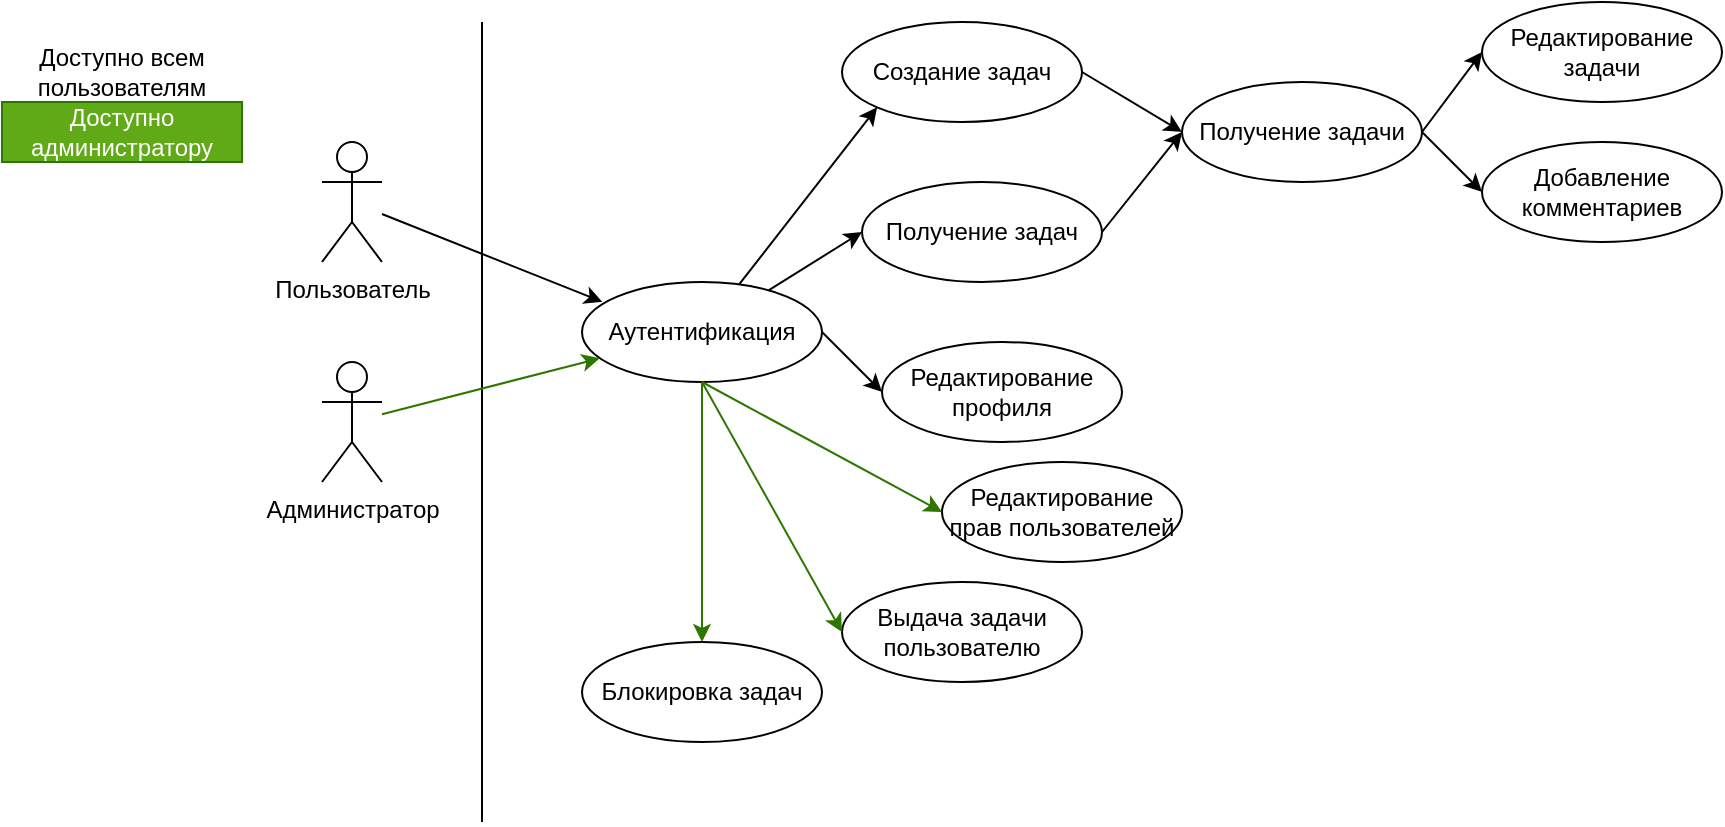 <mxfile version="21.8.2" type="device">
  <diagram name="Страница — 1" id="7UE2A7HSNBAqHp71a8jM">
    <mxGraphModel dx="1932" dy="654" grid="1" gridSize="10" guides="1" tooltips="1" connect="1" arrows="1" fold="1" page="1" pageScale="1" pageWidth="827" pageHeight="1169" math="0" shadow="0">
      <root>
        <mxCell id="0" />
        <mxCell id="1" parent="0" />
        <mxCell id="EHb3gEEFBTN-kzqpUxrS-1" value="Пользователь" style="shape=umlActor;verticalLabelPosition=bottom;verticalAlign=top;html=1;outlineConnect=0;" parent="1" vertex="1">
          <mxGeometry x="120" y="300" width="30" height="60" as="geometry" />
        </mxCell>
        <mxCell id="EHb3gEEFBTN-kzqpUxrS-2" value="Администратор" style="shape=umlActor;verticalLabelPosition=bottom;verticalAlign=top;html=1;outlineConnect=0;" parent="1" vertex="1">
          <mxGeometry x="120" y="410" width="30" height="60" as="geometry" />
        </mxCell>
        <mxCell id="EHb3gEEFBTN-kzqpUxrS-3" value="" style="endArrow=none;html=1;rounded=0;" parent="1" edge="1">
          <mxGeometry width="50" height="50" relative="1" as="geometry">
            <mxPoint x="200" y="640" as="sourcePoint" />
            <mxPoint x="200" y="240" as="targetPoint" />
          </mxGeometry>
        </mxCell>
        <mxCell id="-Bt9bZGNbB4cdx8Ea_nu-1" value="Аутентификация" style="ellipse;whiteSpace=wrap;html=1;" vertex="1" parent="1">
          <mxGeometry x="250" y="370" width="120" height="50" as="geometry" />
        </mxCell>
        <mxCell id="-Bt9bZGNbB4cdx8Ea_nu-3" value="Создание задач" style="ellipse;whiteSpace=wrap;html=1;" vertex="1" parent="1">
          <mxGeometry x="380" y="240" width="120" height="50" as="geometry" />
        </mxCell>
        <mxCell id="-Bt9bZGNbB4cdx8Ea_nu-5" value="Выдача задачи пользователю" style="ellipse;whiteSpace=wrap;html=1;" vertex="1" parent="1">
          <mxGeometry x="380" y="520" width="120" height="50" as="geometry" />
        </mxCell>
        <mxCell id="-Bt9bZGNbB4cdx8Ea_nu-6" value="Редактирование прав пользователей" style="ellipse;whiteSpace=wrap;html=1;" vertex="1" parent="1">
          <mxGeometry x="430" y="460" width="120" height="50" as="geometry" />
        </mxCell>
        <mxCell id="-Bt9bZGNbB4cdx8Ea_nu-7" value="Редактирование профиля" style="ellipse;whiteSpace=wrap;html=1;" vertex="1" parent="1">
          <mxGeometry x="400" y="400" width="120" height="50" as="geometry" />
        </mxCell>
        <mxCell id="-Bt9bZGNbB4cdx8Ea_nu-8" value="Добавление комментариев" style="ellipse;whiteSpace=wrap;html=1;" vertex="1" parent="1">
          <mxGeometry x="700" y="300" width="120" height="50" as="geometry" />
        </mxCell>
        <mxCell id="-Bt9bZGNbB4cdx8Ea_nu-9" value="Блокировка задач" style="ellipse;whiteSpace=wrap;html=1;" vertex="1" parent="1">
          <mxGeometry x="250" y="550" width="120" height="50" as="geometry" />
        </mxCell>
        <mxCell id="-Bt9bZGNbB4cdx8Ea_nu-10" value="Получение задач" style="ellipse;whiteSpace=wrap;html=1;" vertex="1" parent="1">
          <mxGeometry x="390" y="320" width="120" height="50" as="geometry" />
        </mxCell>
        <mxCell id="-Bt9bZGNbB4cdx8Ea_nu-11" value="Получение задачи" style="ellipse;whiteSpace=wrap;html=1;" vertex="1" parent="1">
          <mxGeometry x="550" y="270" width="120" height="50" as="geometry" />
        </mxCell>
        <mxCell id="-Bt9bZGNbB4cdx8Ea_nu-12" value="" style="endArrow=classic;html=1;rounded=0;fillColor=#60a917;strokeColor=#2D7600;" edge="1" parent="1" source="EHb3gEEFBTN-kzqpUxrS-2" target="-Bt9bZGNbB4cdx8Ea_nu-1">
          <mxGeometry width="50" height="50" relative="1" as="geometry">
            <mxPoint x="410" y="430" as="sourcePoint" />
            <mxPoint x="460" y="380" as="targetPoint" />
          </mxGeometry>
        </mxCell>
        <mxCell id="-Bt9bZGNbB4cdx8Ea_nu-13" value="" style="endArrow=classic;html=1;rounded=0;entryX=0.085;entryY=0.199;entryDx=0;entryDy=0;entryPerimeter=0;" edge="1" parent="1" source="EHb3gEEFBTN-kzqpUxrS-1" target="-Bt9bZGNbB4cdx8Ea_nu-1">
          <mxGeometry width="50" height="50" relative="1" as="geometry">
            <mxPoint x="410" y="430" as="sourcePoint" />
            <mxPoint x="460" y="380" as="targetPoint" />
          </mxGeometry>
        </mxCell>
        <mxCell id="-Bt9bZGNbB4cdx8Ea_nu-14" value="" style="endArrow=classic;html=1;rounded=0;entryX=0;entryY=0.5;entryDx=0;entryDy=0;" edge="1" parent="1" source="-Bt9bZGNbB4cdx8Ea_nu-1" target="-Bt9bZGNbB4cdx8Ea_nu-10">
          <mxGeometry width="50" height="50" relative="1" as="geometry">
            <mxPoint x="500" y="440" as="sourcePoint" />
            <mxPoint x="550" y="390" as="targetPoint" />
          </mxGeometry>
        </mxCell>
        <mxCell id="-Bt9bZGNbB4cdx8Ea_nu-15" value="" style="endArrow=classic;html=1;rounded=0;entryX=0;entryY=1;entryDx=0;entryDy=0;" edge="1" parent="1" source="-Bt9bZGNbB4cdx8Ea_nu-1" target="-Bt9bZGNbB4cdx8Ea_nu-3">
          <mxGeometry width="50" height="50" relative="1" as="geometry">
            <mxPoint x="500" y="440" as="sourcePoint" />
            <mxPoint x="550" y="390" as="targetPoint" />
          </mxGeometry>
        </mxCell>
        <mxCell id="-Bt9bZGNbB4cdx8Ea_nu-16" value="" style="endArrow=classic;html=1;rounded=0;exitX=1;exitY=0.5;exitDx=0;exitDy=0;entryX=0;entryY=0.5;entryDx=0;entryDy=0;" edge="1" parent="1" source="-Bt9bZGNbB4cdx8Ea_nu-10" target="-Bt9bZGNbB4cdx8Ea_nu-11">
          <mxGeometry width="50" height="50" relative="1" as="geometry">
            <mxPoint x="500" y="440" as="sourcePoint" />
            <mxPoint x="550" y="390" as="targetPoint" />
          </mxGeometry>
        </mxCell>
        <mxCell id="-Bt9bZGNbB4cdx8Ea_nu-17" value="" style="endArrow=classic;html=1;rounded=0;exitX=1;exitY=0.5;exitDx=0;exitDy=0;entryX=0;entryY=0.5;entryDx=0;entryDy=0;" edge="1" parent="1" source="-Bt9bZGNbB4cdx8Ea_nu-3" target="-Bt9bZGNbB4cdx8Ea_nu-11">
          <mxGeometry width="50" height="50" relative="1" as="geometry">
            <mxPoint x="500" y="440" as="sourcePoint" />
            <mxPoint x="550" y="390" as="targetPoint" />
          </mxGeometry>
        </mxCell>
        <mxCell id="-Bt9bZGNbB4cdx8Ea_nu-18" value="" style="endArrow=classic;html=1;rounded=0;exitX=1;exitY=0.5;exitDx=0;exitDy=0;entryX=0;entryY=0.5;entryDx=0;entryDy=0;" edge="1" parent="1" source="-Bt9bZGNbB4cdx8Ea_nu-1" target="-Bt9bZGNbB4cdx8Ea_nu-7">
          <mxGeometry width="50" height="50" relative="1" as="geometry">
            <mxPoint x="500" y="440" as="sourcePoint" />
            <mxPoint x="550" y="390" as="targetPoint" />
          </mxGeometry>
        </mxCell>
        <mxCell id="-Bt9bZGNbB4cdx8Ea_nu-19" value="" style="endArrow=classic;html=1;rounded=0;entryX=0;entryY=0.5;entryDx=0;entryDy=0;exitX=1;exitY=0.5;exitDx=0;exitDy=0;" edge="1" parent="1" source="-Bt9bZGNbB4cdx8Ea_nu-11" target="-Bt9bZGNbB4cdx8Ea_nu-8">
          <mxGeometry width="50" height="50" relative="1" as="geometry">
            <mxPoint x="500" y="440" as="sourcePoint" />
            <mxPoint x="550" y="390" as="targetPoint" />
          </mxGeometry>
        </mxCell>
        <mxCell id="-Bt9bZGNbB4cdx8Ea_nu-20" value="Редактирование задачи" style="ellipse;whiteSpace=wrap;html=1;" vertex="1" parent="1">
          <mxGeometry x="700" y="230" width="120" height="50" as="geometry" />
        </mxCell>
        <mxCell id="-Bt9bZGNbB4cdx8Ea_nu-21" value="" style="endArrow=classic;html=1;rounded=0;exitX=1;exitY=0.5;exitDx=0;exitDy=0;entryX=0;entryY=0.5;entryDx=0;entryDy=0;" edge="1" parent="1" source="-Bt9bZGNbB4cdx8Ea_nu-11" target="-Bt9bZGNbB4cdx8Ea_nu-20">
          <mxGeometry width="50" height="50" relative="1" as="geometry">
            <mxPoint x="530" y="440" as="sourcePoint" />
            <mxPoint x="580" y="390" as="targetPoint" />
          </mxGeometry>
        </mxCell>
        <mxCell id="-Bt9bZGNbB4cdx8Ea_nu-22" value="" style="endArrow=classic;html=1;rounded=0;exitX=0.5;exitY=1;exitDx=0;exitDy=0;entryX=0;entryY=0.5;entryDx=0;entryDy=0;fillColor=#60a917;strokeColor=#2D7600;" edge="1" parent="1" source="-Bt9bZGNbB4cdx8Ea_nu-1" target="-Bt9bZGNbB4cdx8Ea_nu-6">
          <mxGeometry width="50" height="50" relative="1" as="geometry">
            <mxPoint x="410" y="460" as="sourcePoint" />
            <mxPoint x="460" y="410" as="targetPoint" />
          </mxGeometry>
        </mxCell>
        <mxCell id="-Bt9bZGNbB4cdx8Ea_nu-23" value="" style="endArrow=classic;html=1;rounded=0;exitX=0.5;exitY=1;exitDx=0;exitDy=0;entryX=0;entryY=0.5;entryDx=0;entryDy=0;fillColor=#60a917;strokeColor=#2D7600;" edge="1" parent="1" source="-Bt9bZGNbB4cdx8Ea_nu-1" target="-Bt9bZGNbB4cdx8Ea_nu-5">
          <mxGeometry width="50" height="50" relative="1" as="geometry">
            <mxPoint x="410" y="530" as="sourcePoint" />
            <mxPoint x="460" y="480" as="targetPoint" />
          </mxGeometry>
        </mxCell>
        <mxCell id="-Bt9bZGNbB4cdx8Ea_nu-24" value="" style="endArrow=classic;html=1;rounded=0;exitX=0.5;exitY=1;exitDx=0;exitDy=0;entryX=0.5;entryY=0;entryDx=0;entryDy=0;fillColor=#60a917;strokeColor=#2D7600;" edge="1" parent="1" source="-Bt9bZGNbB4cdx8Ea_nu-1" target="-Bt9bZGNbB4cdx8Ea_nu-9">
          <mxGeometry width="50" height="50" relative="1" as="geometry">
            <mxPoint x="410" y="530" as="sourcePoint" />
            <mxPoint x="460" y="480" as="targetPoint" />
          </mxGeometry>
        </mxCell>
        <mxCell id="-Bt9bZGNbB4cdx8Ea_nu-25" value="Доступно всем пользователям" style="text;html=1;strokeColor=none;fillColor=none;align=center;verticalAlign=middle;whiteSpace=wrap;rounded=0;" vertex="1" parent="1">
          <mxGeometry x="-40" y="250" width="120" height="30" as="geometry" />
        </mxCell>
        <mxCell id="-Bt9bZGNbB4cdx8Ea_nu-26" value="Доступно администратору" style="text;html=1;strokeColor=#2D7600;fillColor=#60a917;align=center;verticalAlign=middle;whiteSpace=wrap;rounded=0;fontColor=#ffffff;" vertex="1" parent="1">
          <mxGeometry x="-40" y="280" width="120" height="30" as="geometry" />
        </mxCell>
      </root>
    </mxGraphModel>
  </diagram>
</mxfile>
